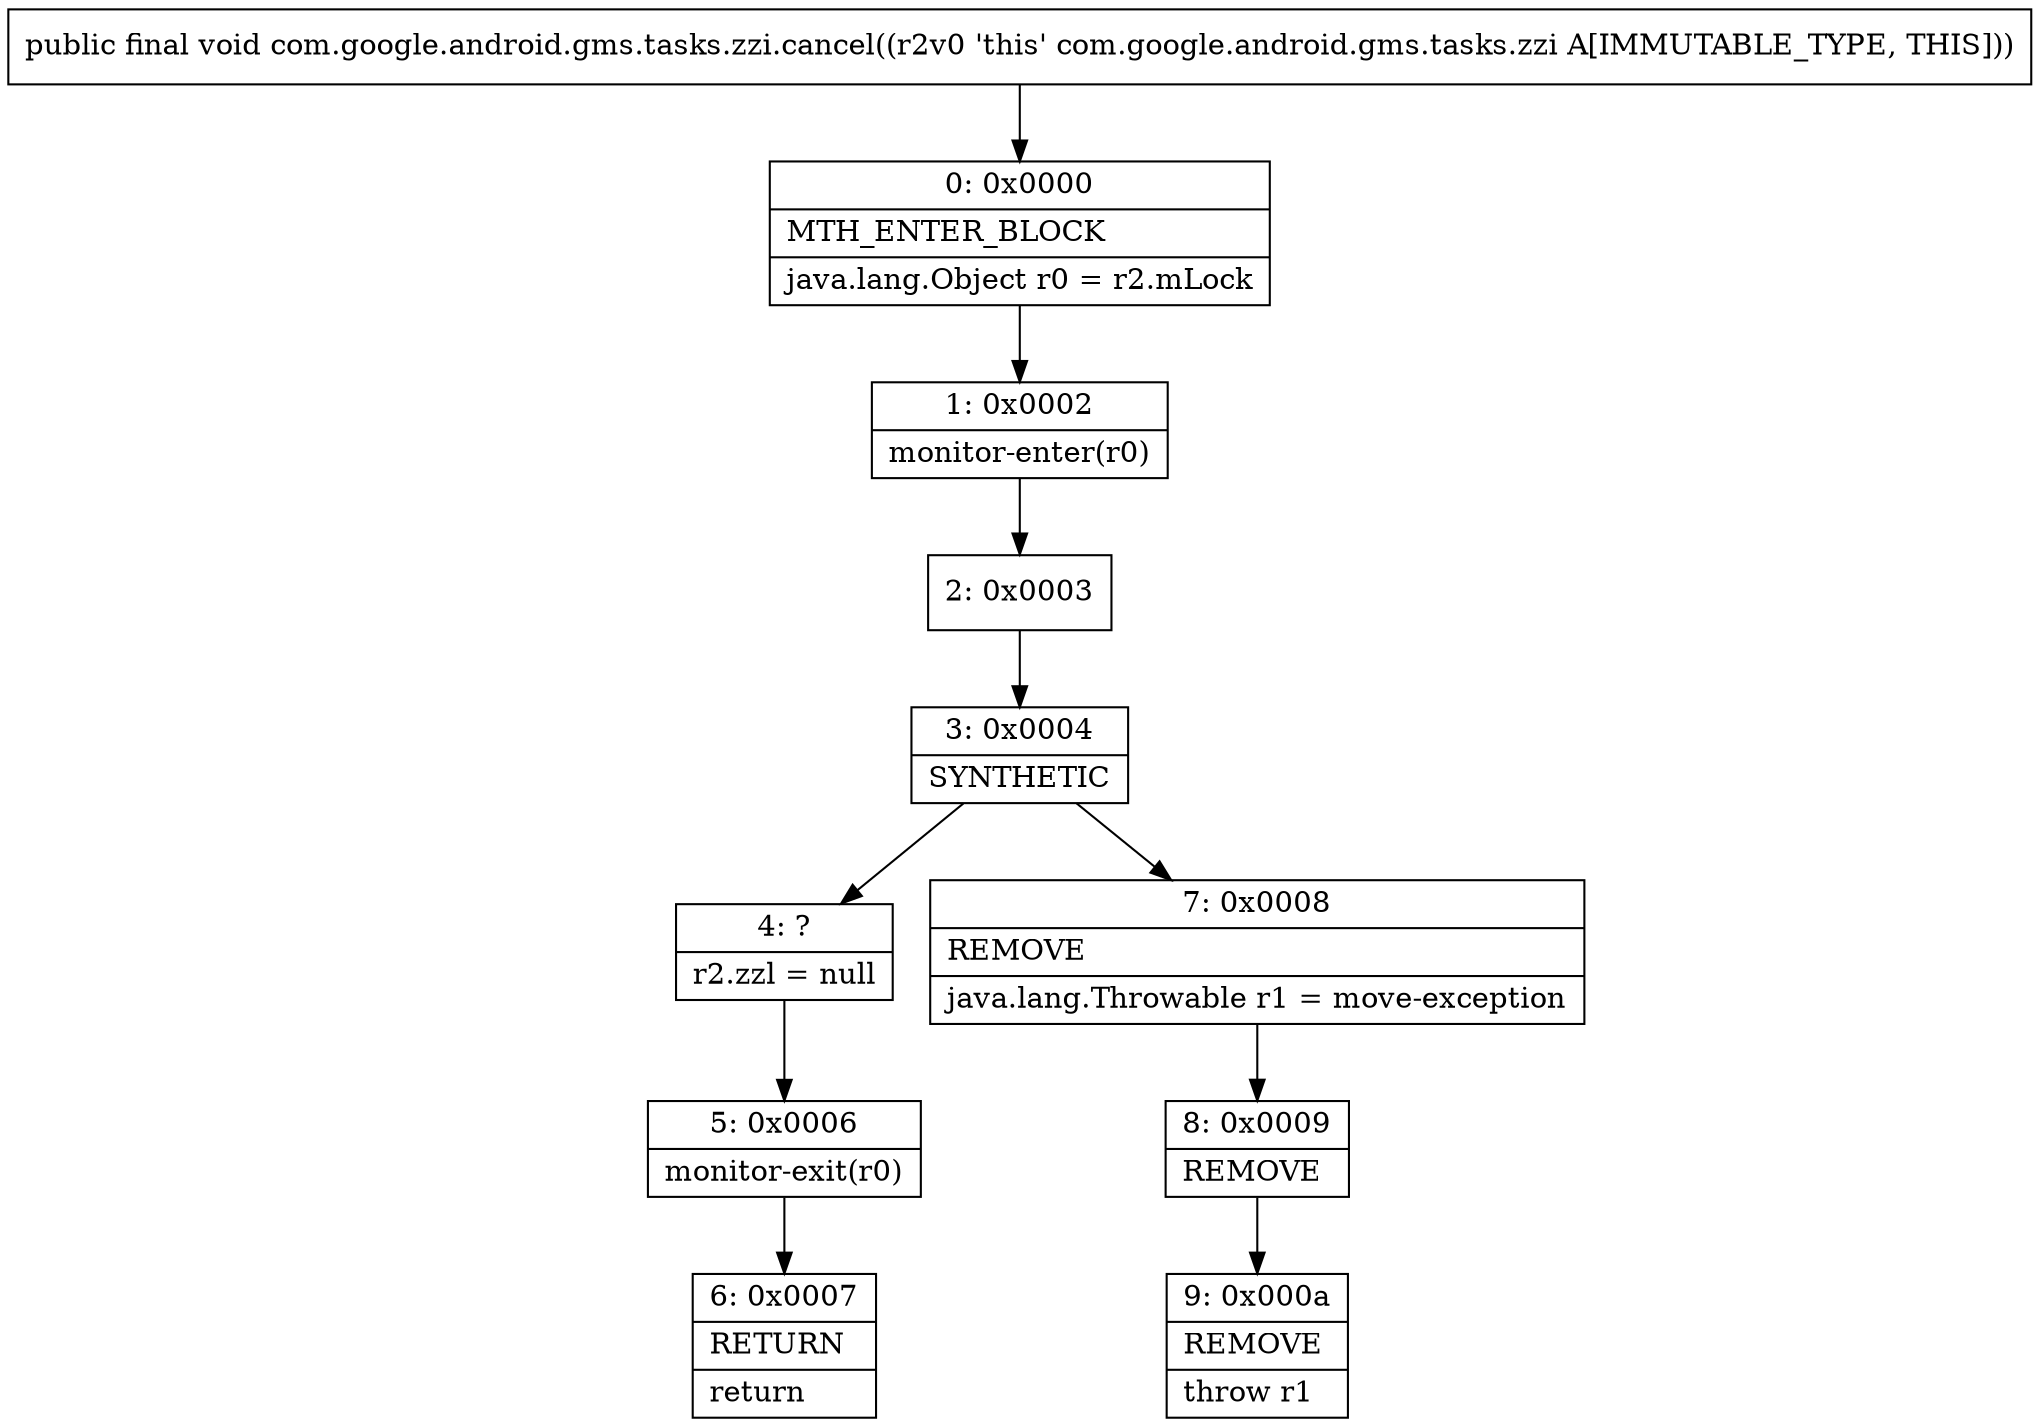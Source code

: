 digraph "CFG forcom.google.android.gms.tasks.zzi.cancel()V" {
Node_0 [shape=record,label="{0\:\ 0x0000|MTH_ENTER_BLOCK\l|java.lang.Object r0 = r2.mLock\l}"];
Node_1 [shape=record,label="{1\:\ 0x0002|monitor\-enter(r0)\l}"];
Node_2 [shape=record,label="{2\:\ 0x0003}"];
Node_3 [shape=record,label="{3\:\ 0x0004|SYNTHETIC\l}"];
Node_4 [shape=record,label="{4\:\ ?|r2.zzl = null\l}"];
Node_5 [shape=record,label="{5\:\ 0x0006|monitor\-exit(r0)\l}"];
Node_6 [shape=record,label="{6\:\ 0x0007|RETURN\l|return\l}"];
Node_7 [shape=record,label="{7\:\ 0x0008|REMOVE\l|java.lang.Throwable r1 = move\-exception\l}"];
Node_8 [shape=record,label="{8\:\ 0x0009|REMOVE\l}"];
Node_9 [shape=record,label="{9\:\ 0x000a|REMOVE\l|throw r1\l}"];
MethodNode[shape=record,label="{public final void com.google.android.gms.tasks.zzi.cancel((r2v0 'this' com.google.android.gms.tasks.zzi A[IMMUTABLE_TYPE, THIS])) }"];
MethodNode -> Node_0;
Node_0 -> Node_1;
Node_1 -> Node_2;
Node_2 -> Node_3;
Node_3 -> Node_4;
Node_3 -> Node_7;
Node_4 -> Node_5;
Node_5 -> Node_6;
Node_7 -> Node_8;
Node_8 -> Node_9;
}

